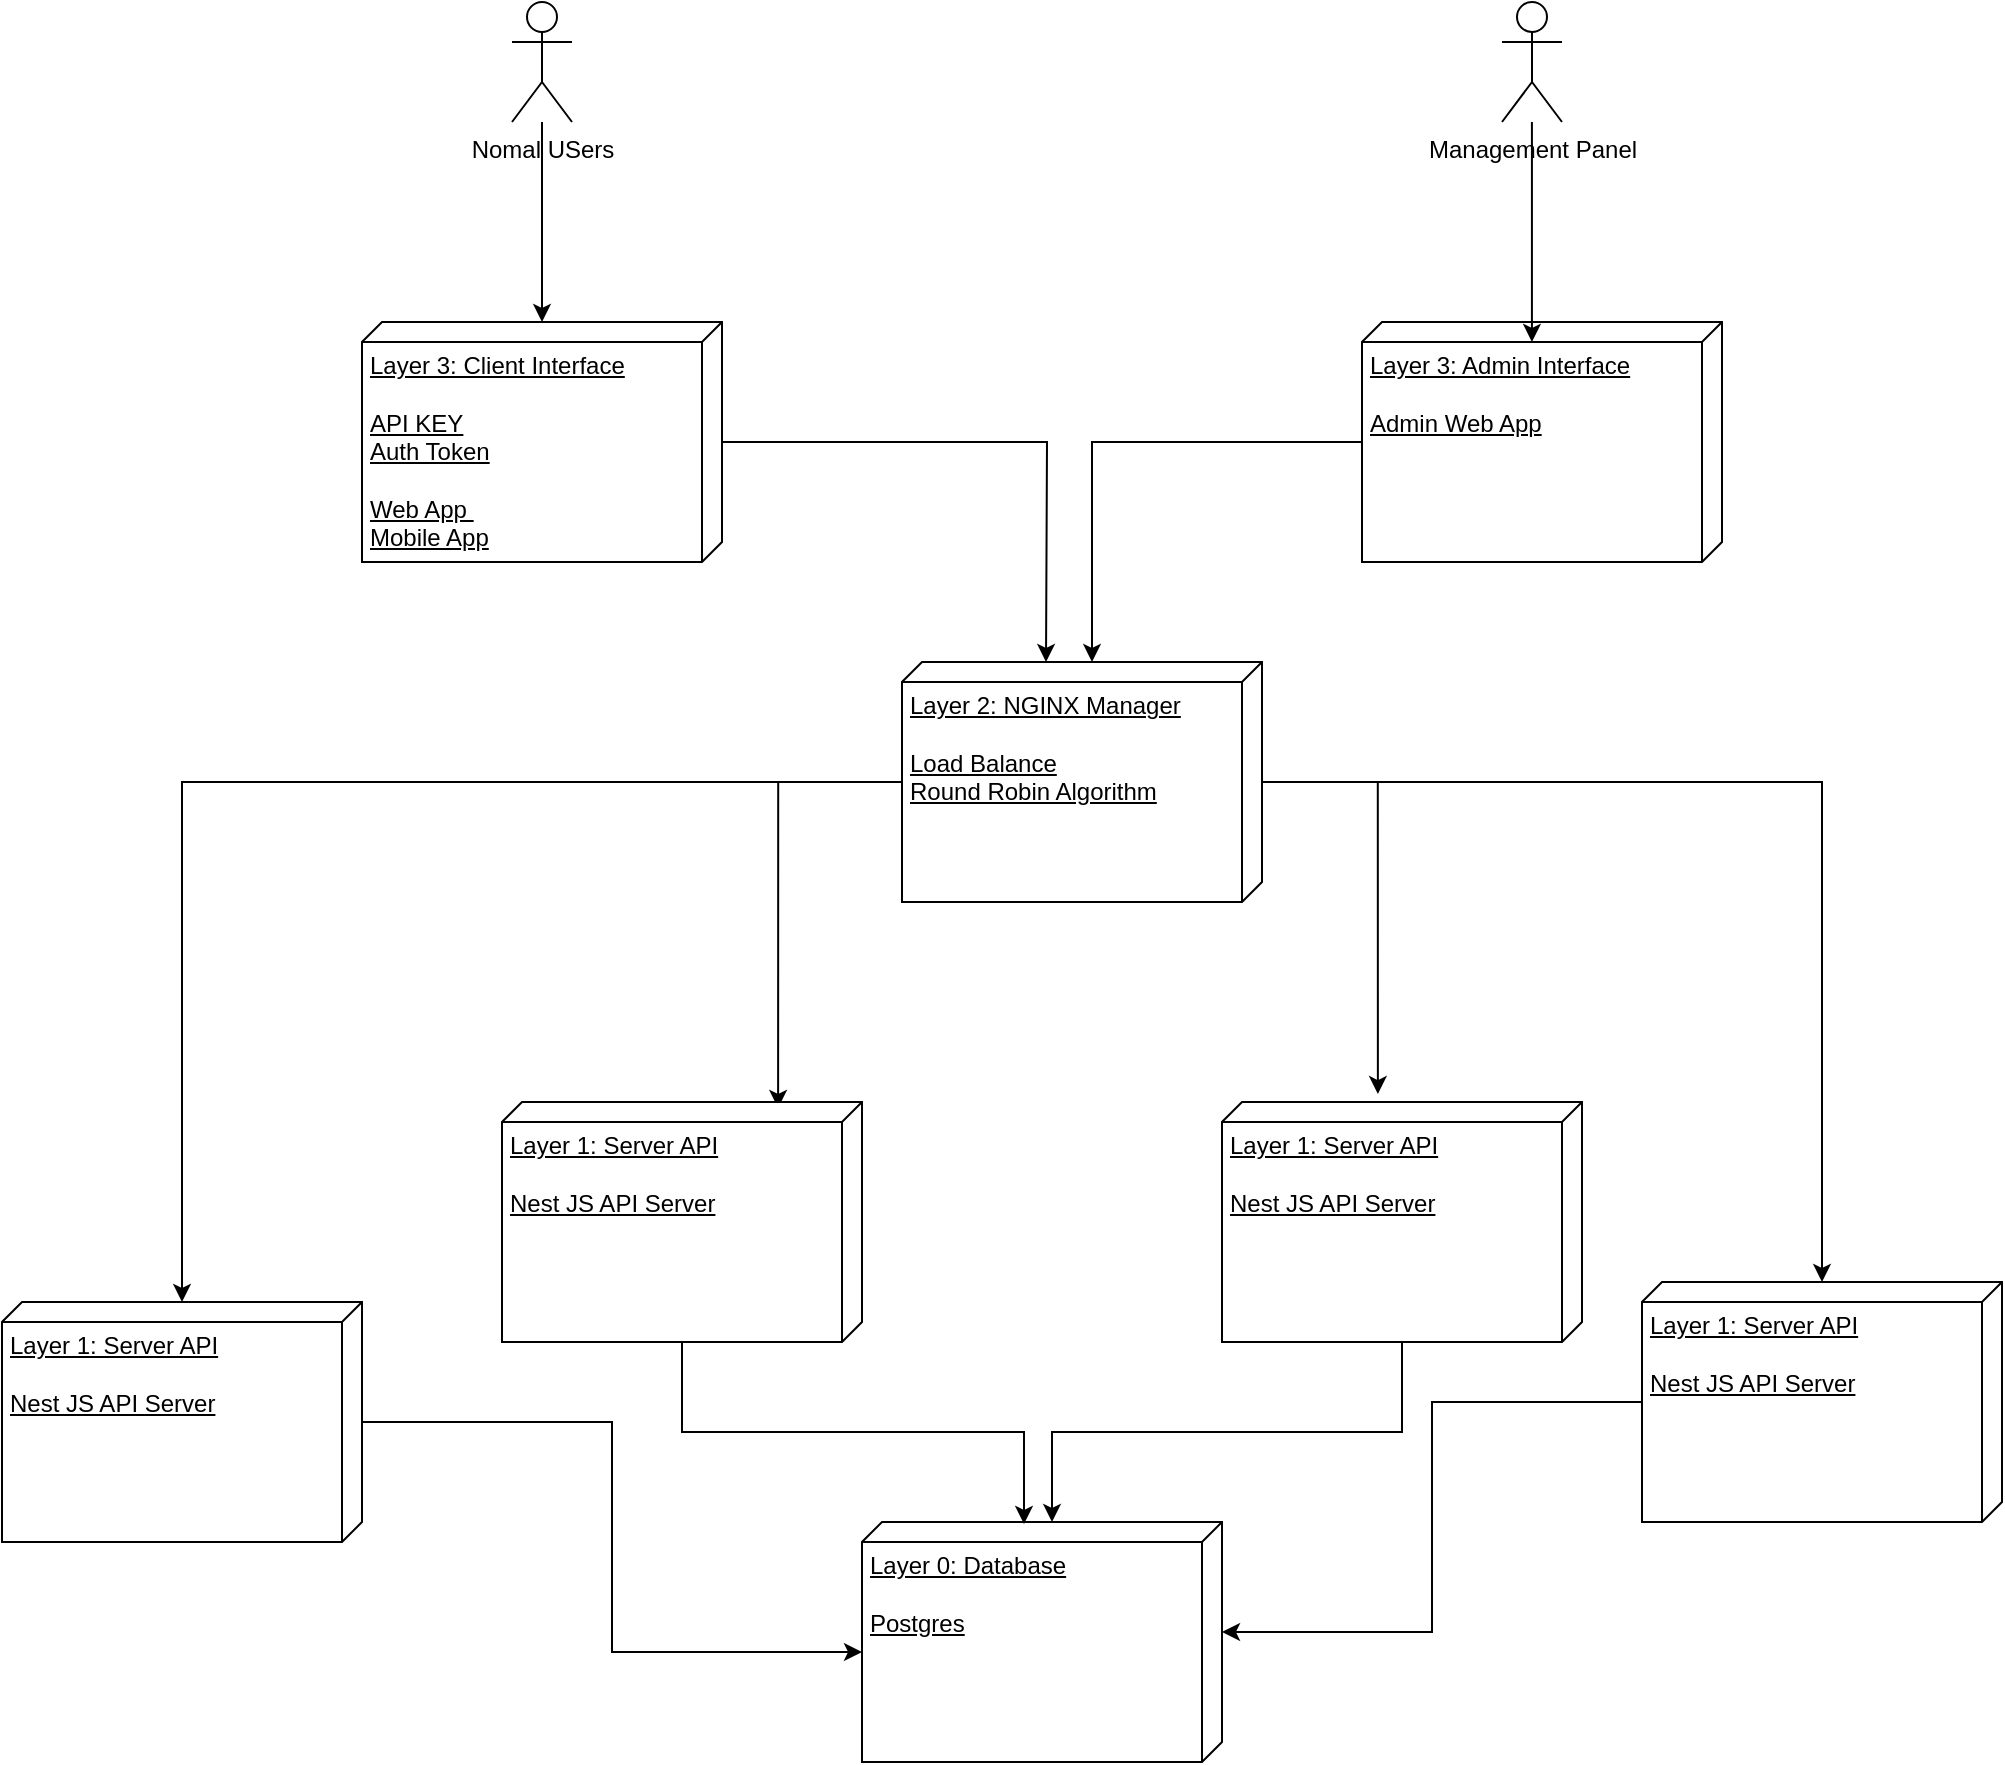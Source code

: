 <mxfile version="21.2.7" type="github">
  <diagram name="Page-1" id="z8FkEmQAVXvpyBzzEVsv">
    <mxGraphModel dx="2045" dy="1742" grid="1" gridSize="10" guides="1" tooltips="1" connect="1" arrows="1" fold="1" page="1" pageScale="1" pageWidth="850" pageHeight="1100" math="0" shadow="0">
      <root>
        <mxCell id="0" />
        <mxCell id="1" parent="0" />
        <mxCell id="-keNHi23kG7ble7oT1GK-38" value="Layer 0: Database&lt;br&gt;&lt;br&gt;Postgres" style="verticalAlign=top;align=left;spacingTop=8;spacingLeft=2;spacingRight=12;shape=cube;size=10;direction=south;fontStyle=4;html=1;whiteSpace=wrap;" vertex="1" parent="1">
          <mxGeometry x="-50" y="740" width="180" height="120" as="geometry" />
        </mxCell>
        <mxCell id="-keNHi23kG7ble7oT1GK-39" style="edgeStyle=orthogonalEdgeStyle;rounded=0;orthogonalLoop=1;jettySize=auto;html=1;entryX=0;entryY=0;entryDx=65;entryDy=180;entryPerimeter=0;" edge="1" parent="1" source="-keNHi23kG7ble7oT1GK-40" target="-keNHi23kG7ble7oT1GK-38">
          <mxGeometry relative="1" as="geometry" />
        </mxCell>
        <mxCell id="-keNHi23kG7ble7oT1GK-40" value="Layer 1: Server API&lt;br&gt;&lt;br&gt;Nest JS API Server" style="verticalAlign=top;align=left;spacingTop=8;spacingLeft=2;spacingRight=12;shape=cube;size=10;direction=south;fontStyle=4;html=1;whiteSpace=wrap;" vertex="1" parent="1">
          <mxGeometry x="-480" y="630" width="180" height="120" as="geometry" />
        </mxCell>
        <mxCell id="-keNHi23kG7ble7oT1GK-41" style="edgeStyle=orthogonalEdgeStyle;rounded=0;orthogonalLoop=1;jettySize=auto;html=1;" edge="1" parent="1" source="-keNHi23kG7ble7oT1GK-45" target="-keNHi23kG7ble7oT1GK-40">
          <mxGeometry relative="1" as="geometry">
            <mxPoint x="-160" y="480" as="targetPoint" />
          </mxGeometry>
        </mxCell>
        <mxCell id="-keNHi23kG7ble7oT1GK-42" style="edgeStyle=orthogonalEdgeStyle;rounded=0;orthogonalLoop=1;jettySize=auto;html=1;entryX=0.025;entryY=0.233;entryDx=0;entryDy=0;entryPerimeter=0;" edge="1" parent="1" source="-keNHi23kG7ble7oT1GK-45" target="-keNHi23kG7ble7oT1GK-53">
          <mxGeometry relative="1" as="geometry" />
        </mxCell>
        <mxCell id="-keNHi23kG7ble7oT1GK-43" style="edgeStyle=orthogonalEdgeStyle;rounded=0;orthogonalLoop=1;jettySize=auto;html=1;" edge="1" parent="1" source="-keNHi23kG7ble7oT1GK-45" target="-keNHi23kG7ble7oT1GK-49">
          <mxGeometry relative="1" as="geometry" />
        </mxCell>
        <mxCell id="-keNHi23kG7ble7oT1GK-44" style="edgeStyle=orthogonalEdgeStyle;rounded=0;orthogonalLoop=1;jettySize=auto;html=1;entryX=-0.033;entryY=0.567;entryDx=0;entryDy=0;entryPerimeter=0;" edge="1" parent="1" source="-keNHi23kG7ble7oT1GK-45" target="-keNHi23kG7ble7oT1GK-52">
          <mxGeometry relative="1" as="geometry">
            <Array as="points">
              <mxPoint x="208" y="370" />
            </Array>
          </mxGeometry>
        </mxCell>
        <mxCell id="-keNHi23kG7ble7oT1GK-45" value="Layer 2: NGINX Manager&lt;br&gt;&lt;br&gt;Load Balance&lt;br&gt;Round Robin Algorithm" style="verticalAlign=top;align=left;spacingTop=8;spacingLeft=2;spacingRight=12;shape=cube;size=10;direction=south;fontStyle=4;html=1;whiteSpace=wrap;" vertex="1" parent="1">
          <mxGeometry x="-30" y="310" width="180" height="120" as="geometry" />
        </mxCell>
        <mxCell id="-keNHi23kG7ble7oT1GK-54" value="" style="edgeStyle=orthogonalEdgeStyle;rounded=0;orthogonalLoop=1;jettySize=auto;html=1;" edge="1" parent="1" source="-keNHi23kG7ble7oT1GK-47">
          <mxGeometry relative="1" as="geometry">
            <mxPoint x="42" y="310" as="targetPoint" />
          </mxGeometry>
        </mxCell>
        <mxCell id="-keNHi23kG7ble7oT1GK-47" value="Layer 3: Client Interface&lt;br&gt;&lt;br&gt;API KEY&lt;br&gt;Auth Token&lt;br&gt;&lt;br&gt;Web App&amp;nbsp;&lt;br&gt;Mobile App" style="verticalAlign=top;align=left;spacingTop=8;spacingLeft=2;spacingRight=12;shape=cube;size=10;direction=south;fontStyle=4;html=1;whiteSpace=wrap;" vertex="1" parent="1">
          <mxGeometry x="-300" y="140" width="180" height="120" as="geometry" />
        </mxCell>
        <mxCell id="-keNHi23kG7ble7oT1GK-48" style="edgeStyle=orthogonalEdgeStyle;rounded=0;orthogonalLoop=1;jettySize=auto;html=1;entryX=0;entryY=0;entryDx=55;entryDy=0;entryPerimeter=0;" edge="1" parent="1" source="-keNHi23kG7ble7oT1GK-49" target="-keNHi23kG7ble7oT1GK-38">
          <mxGeometry relative="1" as="geometry" />
        </mxCell>
        <mxCell id="-keNHi23kG7ble7oT1GK-49" value="Layer 1: Server API&lt;br&gt;&lt;br&gt;Nest JS API Server" style="verticalAlign=top;align=left;spacingTop=8;spacingLeft=2;spacingRight=12;shape=cube;size=10;direction=south;fontStyle=4;html=1;whiteSpace=wrap;" vertex="1" parent="1">
          <mxGeometry x="340" y="620" width="180" height="120" as="geometry" />
        </mxCell>
        <mxCell id="-keNHi23kG7ble7oT1GK-50" style="edgeStyle=orthogonalEdgeStyle;rounded=0;orthogonalLoop=1;jettySize=auto;html=1;entryX=0.008;entryY=0.55;entryDx=0;entryDy=0;entryPerimeter=0;" edge="1" parent="1" source="-keNHi23kG7ble7oT1GK-53" target="-keNHi23kG7ble7oT1GK-38">
          <mxGeometry relative="1" as="geometry" />
        </mxCell>
        <mxCell id="-keNHi23kG7ble7oT1GK-51" style="edgeStyle=orthogonalEdgeStyle;rounded=0;orthogonalLoop=1;jettySize=auto;html=1;entryX=0;entryY=0;entryDx=0;entryDy=85;entryPerimeter=0;" edge="1" parent="1" source="-keNHi23kG7ble7oT1GK-52" target="-keNHi23kG7ble7oT1GK-38">
          <mxGeometry relative="1" as="geometry">
            <mxPoint x="50" y="730" as="targetPoint" />
          </mxGeometry>
        </mxCell>
        <mxCell id="-keNHi23kG7ble7oT1GK-52" value="Layer 1: Server API&lt;br&gt;&lt;br&gt;Nest JS API Server" style="verticalAlign=top;align=left;spacingTop=8;spacingLeft=2;spacingRight=12;shape=cube;size=10;direction=south;fontStyle=4;html=1;whiteSpace=wrap;" vertex="1" parent="1">
          <mxGeometry x="130" y="530" width="180" height="120" as="geometry" />
        </mxCell>
        <mxCell id="-keNHi23kG7ble7oT1GK-53" value="Layer 1: Server API&lt;br&gt;&lt;br&gt;Nest JS API Server" style="verticalAlign=top;align=left;spacingTop=8;spacingLeft=2;spacingRight=12;shape=cube;size=10;direction=south;fontStyle=4;html=1;whiteSpace=wrap;" vertex="1" parent="1">
          <mxGeometry x="-230" y="530" width="180" height="120" as="geometry" />
        </mxCell>
        <mxCell id="-keNHi23kG7ble7oT1GK-59" style="edgeStyle=orthogonalEdgeStyle;rounded=0;orthogonalLoop=1;jettySize=auto;html=1;" edge="1" parent="1" source="-keNHi23kG7ble7oT1GK-55" target="-keNHi23kG7ble7oT1GK-47">
          <mxGeometry relative="1" as="geometry" />
        </mxCell>
        <mxCell id="-keNHi23kG7ble7oT1GK-55" value="Nomal USers" style="shape=umlActor;verticalLabelPosition=bottom;verticalAlign=top;html=1;" vertex="1" parent="1">
          <mxGeometry x="-225" y="-20" width="30" height="60" as="geometry" />
        </mxCell>
        <mxCell id="-keNHi23kG7ble7oT1GK-58" style="edgeStyle=orthogonalEdgeStyle;rounded=0;orthogonalLoop=1;jettySize=auto;html=1;entryX=0;entryY=0;entryDx=0;entryDy=85;entryPerimeter=0;" edge="1" parent="1" source="-keNHi23kG7ble7oT1GK-57" target="-keNHi23kG7ble7oT1GK-45">
          <mxGeometry relative="1" as="geometry" />
        </mxCell>
        <mxCell id="-keNHi23kG7ble7oT1GK-57" value="Layer 3: Admin Interface&lt;br&gt;&lt;br&gt;Admin Web App" style="verticalAlign=top;align=left;spacingTop=8;spacingLeft=2;spacingRight=12;shape=cube;size=10;direction=south;fontStyle=4;html=1;whiteSpace=wrap;" vertex="1" parent="1">
          <mxGeometry x="200" y="140" width="180" height="120" as="geometry" />
        </mxCell>
        <mxCell id="-keNHi23kG7ble7oT1GK-61" style="edgeStyle=orthogonalEdgeStyle;rounded=0;orthogonalLoop=1;jettySize=auto;html=1;entryX=0.083;entryY=0.528;entryDx=0;entryDy=0;entryPerimeter=0;" edge="1" parent="1" source="-keNHi23kG7ble7oT1GK-60" target="-keNHi23kG7ble7oT1GK-57">
          <mxGeometry relative="1" as="geometry" />
        </mxCell>
        <mxCell id="-keNHi23kG7ble7oT1GK-60" value="Management Panel" style="shape=umlActor;verticalLabelPosition=bottom;verticalAlign=top;html=1;" vertex="1" parent="1">
          <mxGeometry x="270" y="-20" width="30" height="60" as="geometry" />
        </mxCell>
      </root>
    </mxGraphModel>
  </diagram>
</mxfile>
